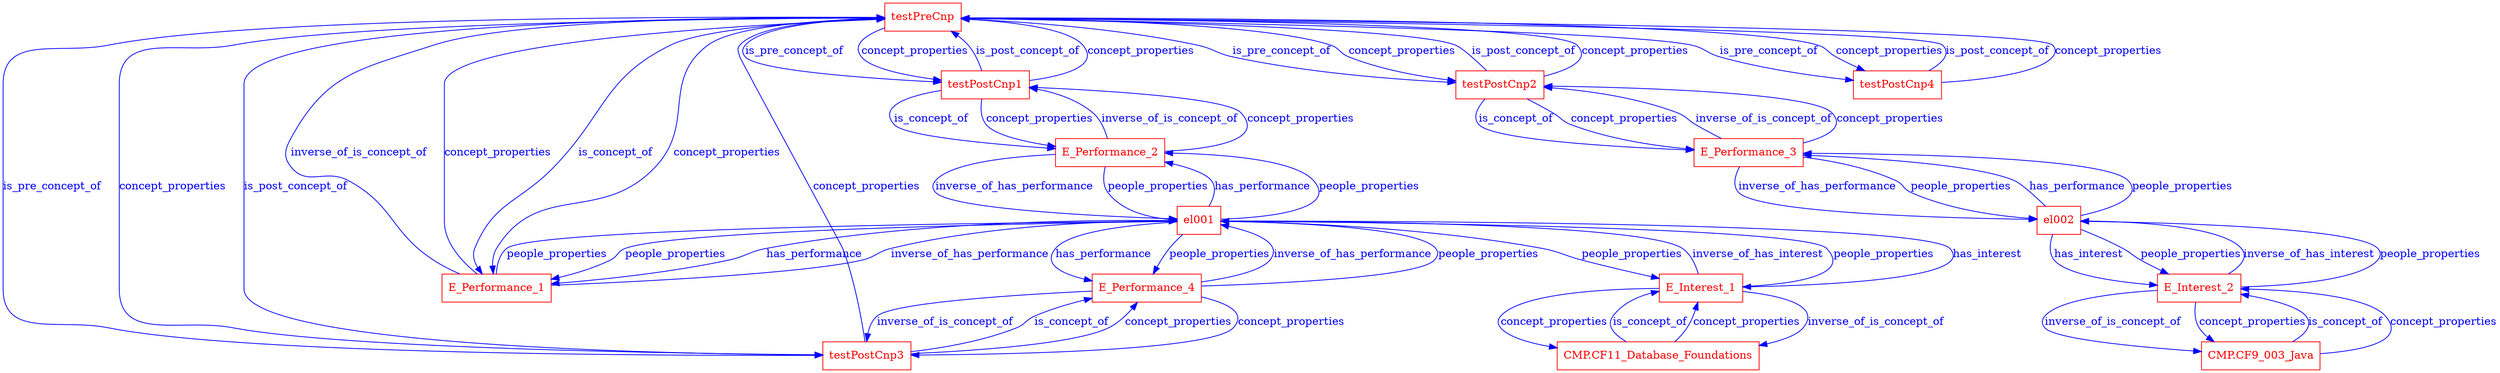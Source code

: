 digraph elearning {
	node [label="\N"];
	graph [bb="0,0,2645,476"];
	"http://www.owl-ontologies.com/e-learning.owl#testPreCnp" [label=testPreCnp, shape=box, color="0.0,1.0,1.0", fontcolor="0.0,1.0,1.0", pos="1012,458", width="1.0833", height="0.5"];
	"http://www.owl-ontologies.com/e-learning.owl#testPostCnp1" [label=testPostCnp1, shape=box, color="0.0,1.0,1.0", fontcolor="0.0,1.0,1.0", pos="1078,370", width="1.2778", height="0.5"];
	"http://www.owl-ontologies.com/e-learning.owl#testPostCnp2" [label=testPostCnp2, shape=box, color="0.0,1.0,1.0", fontcolor="0.0,1.0,1.0", pos="1703,370", width="1.2778", height="0.5"];
	"http://www.owl-ontologies.com/e-learning.owl#testPostCnp3" [label=testPostCnp3, shape=box, color="0.0,1.0,1.0", fontcolor="0.0,1.0,1.0", pos="953,18", width="1.2778", height="0.5"];
	"http://www.owl-ontologies.com/e-learning.owl#testPostCnp4" [label=testPostCnp4, shape=box, color="0.0,1.0,1.0", fontcolor="0.0,1.0,1.0", pos="2074,370", width="1.2778", height="0.5"];
	"http://www.owl-ontologies.com/e-learning.owl#E_Performance_1" [label=E_Performance_1, shape=box, color="0.0,1.0,1.0", fontcolor="0.0,1.0,1.0", pos="559,106", width="1.6389", height="0.5"];
	"http://www.owl-ontologies.com/e-learning.owl#E_Performance_3" [label=E_Performance_3, shape=box, color="0.0,1.0,1.0", fontcolor="0.0,1.0,1.0", pos="1913,282", width="1.6389", height="0.5"];
	"http://www.owl-ontologies.com/e-learning.owl#E_Performance_2" [label=E_Performance_2, shape=box, color="0.0,1.0,1.0", fontcolor="0.0,1.0,1.0", pos="1210,282", width="1.6389", height="0.5"];
	"http://www.owl-ontologies.com/e-learning.owl#el002" [label=el002, shape=box, color="0.0,1.0,1.0", fontcolor="0.0,1.0,1.0", pos="2239,194", width="0.75", height="0.5"];
	"http://www.owl-ontologies.com/e-learning.owl#E_Interest_2" [label=E_Interest_2, shape=box, color="0.0,1.0,1.0", fontcolor="0.0,1.0,1.0", pos="2333,106", width="1.2222", height="0.5"];
	"http://www.owl-ontologies.com/e-learning.owl#CMP.CF11_Database_Foundations" [label="CMP.CF11_Database_Foundations", shape=box, color="0.0,1.0,1.0", fontcolor="0.0,1.0,1.0", pos="1821,18", width="3.0278", height="0.5"];
	"http://www.owl-ontologies.com/e-learning.owl#E_Interest_1" [label=E_Interest_1, shape=box, color="0.0,1.0,1.0", fontcolor="0.0,1.0,1.0", pos="1826,106", width="1.2222", height="0.5"];
	"http://www.owl-ontologies.com/e-learning.owl#el001" [label=el001, shape=box, color="0.0,1.0,1.0", fontcolor="0.0,1.0,1.0", pos="1305,194", width="0.75", height="0.5"];
	"http://www.owl-ontologies.com/e-learning.owl#E_Performance_4" [label=E_Performance_4, shape=box, color="0.0,1.0,1.0", fontcolor="0.0,1.0,1.0", pos="1261,106", width="1.6389", height="0.5"];
	"http://www.owl-ontologies.com/e-learning.owl#CMP.CF9_003_Java" [label="CMP.CF9_003_Java", shape=box, color="0.0,1.0,1.0", fontcolor="0.0,1.0,1.0", pos="2387,18", width="1.8611", height="0.5"];
	"http://www.owl-ontologies.com/e-learning.owl#testPreCnp" -> "http://www.owl-ontologies.com/e-learning.owl#testPostCnp1" [style=filled, label=is_pre_concept_of, color="0.6666667,1.0,1.0", fontcolor="0.6666667,1.0,1.0", pos="e,1031.8,373.11 972.89,456.5 921.76,453.62 836.44,445.35 817,422 812.45,416.53 812.33,411.36 817,406 830.23,390.82 948.75,379.49\
 1021.5,373.9", lp="870.5,414"];
	"http://www.owl-ontologies.com/e-learning.owl#testPreCnp" -> "http://www.owl-ontologies.com/e-learning.owl#testPostCnp2" [style=filled, label=is_pre_concept_of, color="0.6666667,1.0,1.0", fontcolor="0.6666667,1.0,1.0", pos="e,1656.8,371.15 1051.1,455.88 1107.4,452.22 1214.3,442.98 1303,422 1323.7,417.11 1327.3,410.66 1348,406 1451.8,382.64 1576.2,374.42\
 1646.7,371.54", lp="1401.5,414"];
	"http://www.owl-ontologies.com/e-learning.owl#testPreCnp" -> "http://www.owl-ontologies.com/e-learning.owl#testPostCnp3" [style=filled, label=is_pre_concept_of, color="0.6666667,1.0,1.0", fontcolor="0.6666667,1.0,1.0", pos="e,906.84,18.969 972.96,457.3 811.46,454.31 200.06,441.75 116,422 60.999,409.08 0,426.5 0,370 0,370 0,370 0,106 0,49.501 61.018,67.002\
 116,54 191.42,36.166 721.4,23.075 896.79,19.19", lp="53.5,238"];
	"http://www.owl-ontologies.com/e-learning.owl#testPreCnp" -> "http://www.owl-ontologies.com/e-learning.owl#testPostCnp4" [style=filled, label=is_pre_concept_of, color="0.6666667,1.0,1.0", fontcolor="0.6666667,1.0,1.0", pos="e,2027.6,375.68 1051.2,457.11 1205.1,453.52 1763.6,439.39 1841,422 1858.9,417.98 1861.4,411.25 1879,406 1924.8,392.3 1978.3,382.87\
 2017.7,377.11", lp="1932.5,414"];
	"http://www.owl-ontologies.com/e-learning.owl#testPreCnp" -> "http://www.owl-ontologies.com/e-learning.owl#E_Performance_1" [style=filled, label=is_concept_of, color="0.6666667,1.0,1.0", fontcolor="0.6666667,1.0,1.0", pos="e,540.63,124.12 972.75,456.37 907.43,453.07 779.77,443.96 741,422 724.69,412.76 537.18,175.69 531,158 528,149.42 530.44,140.55 534.9\
,132.61", lp="679,282"];
	"http://www.owl-ontologies.com/e-learning.owl#testPreCnp" -> "http://www.owl-ontologies.com/e-learning.owl#testPostCnp1" [style=filled, label=concept_properties, color="0.6666667,1.0,1.0", fontcolor="0.6666667,1.0,1.0", pos="e,1031.7,376.7 972.88,443.9 953.08,434.52 935.44,421.17 947,406 956.39,393.69 990.6,384.53 1021.7,378.54", lp="1001.5,414"];
	"http://www.owl-ontologies.com/e-learning.owl#testPreCnp" -> "http://www.owl-ontologies.com/e-learning.owl#testPostCnp2" [style=filled, label=concept_properties, color="0.6666667,1.0,1.0", fontcolor="0.6666667,1.0,1.0", pos="e,1656.9,374.92 1051.3,457.42 1145.3,455.6 1381.2,448.48 1455,422 1466.7,417.8 1466.5,410.66 1478,406 1507.8,393.99 1590.3,382.73\
 1646.7,376.1", lp="1532.5,414"];
	"http://www.owl-ontologies.com/e-learning.owl#testPreCnp" -> "http://www.owl-ontologies.com/e-learning.owl#testPostCnp3" [style=filled, label=concept_properties, color="0.6666667,1.0,1.0", fontcolor="0.6666667,1.0,1.0", pos="e,906.94,19.382 972.92,457 826.99,453.14 318.73,438.64 248,422 192.21,408.87 130,427.31 130,370 130,370 130,370 130,106 130,48.689\
 192.24,67.236 248,54 310.29,39.215 740.56,24.582 896.62,19.703", lp="184.5,238"];
	"http://www.owl-ontologies.com/e-learning.owl#testPreCnp" -> "http://www.owl-ontologies.com/e-learning.owl#testPostCnp4" [style=filled, label=concept_properties, color="0.6666667,1.0,1.0", fontcolor="0.6666667,1.0,1.0", pos="e,2039.9,388.04 1051.1,457.85 1221.6,457.04 1896.4,451.94 1986,422 1997.8,418.05 1998.4,412.58 2009,406 2015.9,401.69 2023.4,397.31\
 2030.7,393.15", lp="2063.5,414"];
	"http://www.owl-ontologies.com/e-learning.owl#testPreCnp" -> "http://www.owl-ontologies.com/e-learning.owl#E_Performance_1" [style=filled, label=concept_properties, color="0.6666667,1.0,1.0", fontcolor="0.6666667,1.0,1.0", pos="e,554.33,124.4 972.86,454.53 908.06,448.44 784.07,435.22 769,422 714.12,373.84 767.6,322.57 724,264 671.72,193.79 600.06,234.77 \
558,158 554.14,150.95 553.08,142.52 553.35,134.52", lp="795.5,282"];
	"http://www.owl-ontologies.com/e-learning.owl#testPostCnp2" -> "http://www.owl-ontologies.com/e-learning.owl#testPreCnp" [style=filled, label=is_post_concept_of, color="0.6666667,1.0,1.0", fontcolor="0.6666667,1.0,1.0", pos="e,1051.4,456.76 1656.6,385.47 1641.4,391.19 1624.7,398.2 1610,406 1599,411.84 1598.8,417.9 1587,422 1538.1,439.04 1191.9,452.07 \
1061.5,456.43", lp="1667,414"];
	"http://www.owl-ontologies.com/e-learning.owl#testPostCnp2" -> "http://www.owl-ontologies.com/e-learning.owl#E_Performance_3" [style=filled, label=is_concept_of, color="0.6666667,1.0,1.0", fontcolor="0.6666667,1.0,1.0", pos="e,1853.9,285.59 1656.9,353.04 1638.6,343.73 1624.2,331.39 1636,318 1649.5,302.59 1766.1,291.83 1843.7,286.3", lp="1677,326"];
	"http://www.owl-ontologies.com/e-learning.owl#testPostCnp2" -> "http://www.owl-ontologies.com/e-learning.owl#testPreCnp" [style=filled, label=concept_properties, color="0.6666667,1.0,1.0", fontcolor="0.6666667,1.0,1.0", pos="e,1051.1,457.5 1719.2,388.23 1727,399.15 1732.9,412.69 1724,422 1701.2,445.99 1219.2,455.03 1061.5,457.35", lp="1782.5,414"];
	"http://www.owl-ontologies.com/e-learning.owl#testPostCnp2" -> "http://www.owl-ontologies.com/e-learning.owl#E_Performance_3" [style=filled, label=concept_properties, color="0.6666667,1.0,1.0", fontcolor="0.6666667,1.0,1.0", pos="e,1853.6,289.8 1711.8,351.87 1718.3,340.41 1728.2,326.24 1741,318 1758,307.02 1803.6,297.75 1843.6,291.36", lp="1795.5,326"];
	"http://www.owl-ontologies.com/e-learning.owl#testPostCnp1" -> "http://www.owl-ontologies.com/e-learning.owl#testPreCnp" [style=filled, label=is_post_concept_of, color="0.6666667,1.0,1.0", fontcolor="0.6666667,1.0,1.0", pos="e,1038.6,439.69 1072.6,388.47 1069,398.96 1063.5,411.96 1056,422 1053.1,425.85 1049.7,429.53 1046.2,432.98", lp="1123,414"];
	"http://www.owl-ontologies.com/e-learning.owl#testPostCnp1" -> "http://www.owl-ontologies.com/e-learning.owl#E_Performance_2" [style=filled, label=is_concept_of, color="0.6666667,1.0,1.0", fontcolor="0.6666667,1.0,1.0", pos="e,1150.7,287.05 1032,363.04 995.49,355.61 953.74,341.58 974,318 984.83,305.39 1074.8,294.45 1140.4,288.04", lp="1015,326"];
	"http://www.owl-ontologies.com/e-learning.owl#testPostCnp1" -> "http://www.owl-ontologies.com/e-learning.owl#testPreCnp" [style=filled, label=concept_properties, color="0.6666667,1.0,1.0", fontcolor="0.6666667,1.0,1.0", pos="e,1051.3,455.39 1124.2,376.45 1161.2,383.57 1204,397.42 1184,422 1168.8,440.73 1106.7,450.06 1061.5,454.45", lp="1244.5,414"];
	"http://www.owl-ontologies.com/e-learning.owl#testPostCnp1" -> "http://www.owl-ontologies.com/e-learning.owl#E_Performance_2" [style=filled, label=concept_properties, color="0.6666667,1.0,1.0", fontcolor="0.6666667,1.0,1.0", pos="e,1150.7,291.2 1073.3,351.84 1071.6,340.94 1071.7,327.41 1079,318 1087.2,307.47 1113.7,299.22 1140.8,293.28", lp="1133.5,326"];
	"http://www.owl-ontologies.com/e-learning.owl#el002" -> "http://www.owl-ontologies.com/e-learning.owl#E_Performance_3" [style=filled, label=has_performance, color="0.6666667,1.0,1.0", fontcolor="0.6666667,1.0,1.0", pos="e,1972,278.13 2221,212.26 2207.6,225.53 2190,241.86 2181,246 2146.7,261.83 2049.5,271.99 1982.2,277.35", lp="2249.5,238"];
	"http://www.owl-ontologies.com/e-learning.owl#el002" -> "http://www.owl-ontologies.com/e-learning.owl#E_Interest_2" [style=filled, label=has_interest, color="0.6666667,1.0,1.0", fontcolor="0.6666667,1.0,1.0", pos="e,2288.8,113.11 2217.5,175.51 2208.3,165.26 2201.1,152.5 2209,142 2217.7,130.38 2249.4,121.29 2278.6,115.15", lp="2242.5,150"];
	"http://www.owl-ontologies.com/e-learning.owl#el002" -> "http://www.owl-ontologies.com/e-learning.owl#E_Performance_3" [style=filled, label=people_properties, color="0.6666667,1.0,1.0", fontcolor="0.6666667,1.0,1.0", pos="e,1972.3,280.8 2266.3,204 2289.2,213.83 2315.9,229.7 2301,246 2280,269.01 2088.5,277.55 1982.6,280.52", lp="2356,238"];
	"http://www.owl-ontologies.com/e-learning.owl#el002" -> "http://www.owl-ontologies.com/e-learning.owl#E_Interest_2" [style=filled, label=people_properties, color="0.6666667,1.0,1.0", fontcolor="0.6666667,1.0,1.0", pos="e,2313.5,124.21 2258.5,175.77 2272.2,162.91 2290.8,145.51 2306,131.31", lp="2345,150"];
	"http://www.owl-ontologies.com/e-learning.owl#CMP.CF11_Database_Foundations" -> "http://www.owl-ontologies.com/e-learning.owl#E_Interest_1" [style=filled, label=is_concept_of, color="0.6666667,1.0,1.0", fontcolor="0.6666667,1.0,1.0", pos="e,1786.4,87.849 1785.6,36.094 1772.8,45.242 1763,57.126 1770,70 1772.2,74.105 1775.2,77.812 1778.5,81.144", lp="1811,62"];
	"http://www.owl-ontologies.com/e-learning.owl#CMP.CF11_Database_Foundations" -> "http://www.owl-ontologies.com/e-learning.owl#E_Interest_1" [style=filled, label=concept_properties, color="0.6666667,1.0,1.0", fontcolor="0.6666667,1.0,1.0", pos="e,1843.4,87.662 1840.9,36.12 1845.4,41.396 1849.6,47.505 1852,54 1855.1,62.388 1853,71.201 1848.8,79.14", lp="1907.5,62"];
	"http://www.owl-ontologies.com/e-learning.owl#el001" -> "http://www.owl-ontologies.com/e-learning.owl#E_Performance_1" [style=filled, label=has_performance, color="0.6666667,1.0,1.0", fontcolor="0.6666667,1.0,1.0", pos="e,618.22,111.8 1277.9,192.71 1193,188.55 933.52,174.77 851,158 828.96,153.52 824.87,147.22 803,142 744.87,128.14 677.59,118.69 628.43\
,112.96", lp="899.5,150"];
	"http://www.owl-ontologies.com/e-learning.owl#el001" -> "http://www.owl-ontologies.com/e-learning.owl#E_Performance_2" [style=filled, label=has_performance, color="0.6666667,1.0,1.0", fontcolor="0.6666667,1.0,1.0", pos="e,1269.2,267.67 1313.9,212.35 1317.7,223.06 1319.9,236.32 1313,246 1308.2,252.78 1294.6,259.14 1278.7,264.58", lp="1366.5,238"];
	"http://www.owl-ontologies.com/e-learning.owl#el001" -> "http://www.owl-ontologies.com/e-learning.owl#E_Performance_4" [style=filled, label=has_performance, color="0.6666667,1.0,1.0", fontcolor="0.6666667,1.0,1.0", pos="e,1202,115.51 1277.8,191.35 1239.3,186.96 1171.7,176.76 1157,158 1141.9,138.83 1164.2,126.18 1192,118.16", lp="1205.5,150"];
	"http://www.owl-ontologies.com/e-learning.owl#el001" -> "http://www.owl-ontologies.com/e-learning.owl#E_Interest_1" [style=filled, label=has_interest, color="0.6666667,1.0,1.0", fontcolor="0.6666667,1.0,1.0", pos="e,1781.7,120.02 1332.4,193.08 1392.2,190.67 1538.9,182.55 1659,158 1664.8,156.81 1725.5,137.79 1772,123.09", lp="1741.5,150"];
	"http://www.owl-ontologies.com/e-learning.owl#el001" -> "http://www.owl-ontologies.com/e-learning.owl#E_Performance_1" [style=filled, label=people_properties, color="0.6666667,1.0,1.0", fontcolor="0.6666667,1.0,1.0", pos="e,618.09,118.78 1277.8,193.4 1166.8,190.8 751.39,179.69 697,158 686.75,153.91 687.71,147.26 678,142 662.53,133.61 644.85,126.92 \
627.94,121.69", lp="748,150"];
	"http://www.owl-ontologies.com/e-learning.owl#el001" -> "http://www.owl-ontologies.com/e-learning.owl#E_Performance_2" [style=filled, label=people_properties, color="0.6666667,1.0,1.0", fontcolor="0.6666667,1.0,1.0", pos="e,1269.1,275.71 1332.1,196.64 1373.5,201.7 1445,215.14 1419,246 1409.9,256.81 1336.5,267.6 1279.3,274.51", lp="1476,238"];
	"http://www.owl-ontologies.com/e-learning.owl#el001" -> "http://www.owl-ontologies.com/e-learning.owl#E_Performance_4" [style=filled, label=people_properties, color="0.6666667,1.0,1.0", fontcolor="0.6666667,1.0,1.0", pos="e,1264.9,124.44 1288.8,175.82 1284.5,170.37 1280.2,164.18 1277,158 1273.1,150.58 1270,142.06 1267.6,134.1", lp="1328,150"];
	"http://www.owl-ontologies.com/e-learning.owl#el001" -> "http://www.owl-ontologies.com/e-learning.owl#E_Interest_1" [style=filled, label=people_properties, color="0.6666667,1.0,1.0", fontcolor="0.6666667,1.0,1.0", pos="e,1870.2,109.69 1332.2,193.74 1464.5,192.37 2035.4,184.89 2061,158 2065.9,152.85 2065.6,147.4 2061,142 2049.4,128.46 1946.1,116.78\
 1880.4,110.63", lp="2115,150"];
	"http://www.owl-ontologies.com/e-learning.owl#E_Interest_2" -> "http://www.owl-ontologies.com/e-learning.owl#el002" [style=filled, label=inverse_of_has_interest, color="0.6666667,1.0,1.0", fontcolor="0.6666667,1.0,1.0", pos="e,2266.1,191.94 2377.2,121.85 2396.1,131.1 2411.4,143.75 2400,158 2384.8,177 2318.8,186.64 2276.2,190.97", lp="2469.5,150"];
	"http://www.owl-ontologies.com/e-learning.owl#E_Interest_2" -> "http://www.owl-ontologies.com/e-learning.owl#CMP.CF9_003_Java" [style=filled, label=inverse_of_is_concept_of, color="0.6666667,1.0,1.0", fontcolor="0.6666667,1.0,1.0", pos="e,2319.9,23.788 2288.9,103.54 2240.8,99.823 2168.1,90.843 2151,70 2146.5,64.505 2146.4,59.394 2151,54 2161.4,41.876 2245,31.293 \
2309.7,24.795", lp="2225,62"];
	"http://www.owl-ontologies.com/e-learning.owl#E_Interest_2" -> "http://www.owl-ontologies.com/e-learning.owl#el002" [style=filled, label=people_properties, color="0.6666667,1.0,1.0", fontcolor="0.6666667,1.0,1.0", pos="e,2266.1,192.77 2377.3,107.26 2431.8,109.86 2519.6,117.78 2540,142 2544.6,147.44 2544.7,152.68 2540,158 2522.8,177.43 2353,188.31\
 2276.3,192.26", lp="2594,150"];
	"http://www.owl-ontologies.com/e-learning.owl#E_Interest_2" -> "http://www.owl-ontologies.com/e-learning.owl#CMP.CF9_003_Java" [style=filled, label=concept_properties, color="0.6666667,1.0,1.0", fontcolor="0.6666667,1.0,1.0", pos="e,2339.6,36.152 2323,87.632 2318.8,77.176 2316,64.176 2322,54 2324.5,49.711 2327.8,45.897 2331.5,42.512", lp="2376.5,62"];
	"http://www.owl-ontologies.com/e-learning.owl#E_Interest_1" -> "http://www.owl-ontologies.com/e-learning.owl#el001" [style=filled, label=inverse_of_has_interest, color="0.6666667,1.0,1.0", fontcolor="0.6666667,1.0,1.0", pos="e,1332.2,193.11 1814.9,124.25 1806.6,136.07 1794.1,150.61 1779,158 1740.2,177.03 1447.3,189.03 1342.3,192.75", lp="1866.5,150"];
	"http://www.owl-ontologies.com/e-learning.owl#E_Interest_1" -> "http://www.owl-ontologies.com/e-learning.owl#CMP.CF11_Database_Foundations" [style=filled, label=inverse_of_is_concept_of, color="0.6666667,1.0,1.0", fontcolor="0.6666667,1.0,1.0", pos="e,1711.8,24.516 1781.6,101.48 1723,95.036 1625.6,82.603 1615,70 1610.4,64.565 1610.4,59.444 1615,54 1627.1,39.648 1662.9,31.017 \
1701.4,25.827", lp="1689,62"];
	"http://www.owl-ontologies.com/e-learning.owl#E_Interest_1" -> "http://www.owl-ontologies.com/e-learning.owl#el001" [style=filled, label=people_properties, color="0.6666667,1.0,1.0", fontcolor="0.6666667,1.0,1.0", pos="e,1332.3,193.48 1870.2,112.02 1910.1,119.17 1959.3,133.35 1936,158 1915.5,179.67 1474.9,190.5 1342.4,193.27", lp="1992,150"];
	"http://www.owl-ontologies.com/e-learning.owl#E_Interest_1" -> "http://www.owl-ontologies.com/e-learning.owl#CMP.CF11_Database_Foundations" [style=filled, label=concept_properties, color="0.6666667,1.0,1.0", fontcolor="0.6666667,1.0,1.0", pos="e,1930.2,35.969 1870,100.57 1906.5,95.068 1954.2,85.172 1966,70 1970.4,64.38 1970.4,59.601 1966,54 1961.5,48.261 1952,43.307 1939.9\
,39.07", lp="2023.5,62"];
	"http://www.owl-ontologies.com/e-learning.owl#testPostCnp4" -> "http://www.owl-ontologies.com/e-learning.owl#testPreCnp" [style=filled, label=is_post_concept_of, color="0.6666667,1.0,1.0", fontcolor="0.6666667,1.0,1.0", pos="e,1051.3,457.46 2104.2,388.08 2117.7,398.33 2128.4,411.21 2118,422 2099.4,441.24 1274.1,454.28 1061.5,457.32", lp="2179,414"];
	"http://www.owl-ontologies.com/e-learning.owl#testPostCnp4" -> "http://www.owl-ontologies.com/e-learning.owl#testPreCnp" [style=filled, label=concept_properties, color="0.6666667,1.0,1.0", fontcolor="0.6666667,1.0,1.0", pos="e,1051.1,457.6 2120.3,373.64 2164,378.16 2225.2,387.64 2240,406 2244.5,411.54 2245,416.9 2240,422 2219.1,443.5 1287.9,455 1061.3\
,457.48", lp="2297.5,414"];
	"http://www.owl-ontologies.com/e-learning.owl#testPostCnp3" -> "http://www.owl-ontologies.com/e-learning.owl#testPreCnp" [style=filled, label=is_post_concept_of, color="0.6666667,1.0,1.0", fontcolor="0.6666667,1.0,1.0", pos="e,972.99,457.57 906.86,19.012 752.23,23.006 262,40.809 262,106 262,370 262,370 262,370 262,440.76 795.37,454.76 962.52,457.41", lp="319,238"];
	"http://www.owl-ontologies.com/e-learning.owl#testPostCnp3" -> "http://www.owl-ontologies.com/e-learning.owl#E_Performance_4" [style=filled, label=is_concept_of, color="0.6666667,1.0,1.0", fontcolor="0.6666667,1.0,1.0", pos="e,1201.8,92.058 999.24,23.061 1033.4,27.969 1080.5,37.223 1119,54 1130.4,58.971 1130.8,64.575 1142,70 1157.7,77.586 1175.3,83.965\
 1192.1,89.146", lp="1183,62"];
	"http://www.owl-ontologies.com/e-learning.owl#testPostCnp3" -> "http://www.owl-ontologies.com/e-learning.owl#testPreCnp" [style=filled, label=concept_properties, color="0.6666667,1.0,1.0", fontcolor="0.6666667,1.0,1.0", pos="e,972.84,456.78 950.42,36.009 946.27,62.985 937.12,115.28 923,158 903.99,215.5 822.85,346.82 810,406 808.49,412.95 805.43,416.55\
 810,422 829.08,444.79 909.12,453.16 962.54,456.23", lp="945.5,238"];
	"http://www.owl-ontologies.com/e-learning.owl#testPostCnp3" -> "http://www.owl-ontologies.com/e-learning.owl#E_Performance_4" [style=filled, label=concept_properties, color="0.6666667,1.0,1.0", fontcolor="0.6666667,1.0,1.0", pos="e,1252.9,87.815 999.12,19.725 1066.3,22.968 1187.1,31.773 1224,54 1233.9,59.936 1241.8,69.61 1247.8,79.013", lp="1295.5,62"];
	"http://www.owl-ontologies.com/e-learning.owl#E_Performance_1" -> "http://www.owl-ontologies.com/e-learning.owl#el001" [style=filled, label=inverse_of_has_performance, color="0.6666667,1.0,1.0", fontcolor="0.6666667,1.0,1.0", pos="e,1277.7,191.93 618.12,109.25 711.1,114.75 887.14,126.76 948,142 965.78,146.45 968.27,153.37 986,158 1038.4,171.69 1195.2,185.35\
 1267.6,191.13", lp="1067.5,150"];
	"http://www.owl-ontologies.com/e-learning.owl#E_Performance_1" -> "http://www.owl-ontologies.com/e-learning.owl#testPreCnp" [style=filled, label=inverse_of_is_concept_of, color="0.6666667,1.0,1.0", fontcolor="0.6666667,1.0,1.0", pos="e,972.95,456.69 510.25,124.05 499.21,129.11 487.84,135.13 478,142 425.16,178.87 431.65,211.88 377,246 355.18,259.62 337.1,243.18\
 322,264 312.61,276.95 314.99,285.62 322,300 360.57,379.12 395.8,390.54 478,422 522.53,439.04 838.97,451.9 962.64,456.33", lp="396,282"];
	"http://www.owl-ontologies.com/e-learning.owl#E_Performance_1" -> "http://www.owl-ontologies.com/e-learning.owl#el001" [style=filled, label=people_properties, color="0.6666667,1.0,1.0", fontcolor="0.6666667,1.0,1.0", pos="e,1277.9,193.57 558.43,124.02 559.12,135.59 562.15,149.91 572,158 599.11,180.26 1122.1,190.86 1267.7,193.39", lp="623,150"];
	"http://www.owl-ontologies.com/e-learning.owl#E_Performance_1" -> "http://www.owl-ontologies.com/e-learning.owl#testPreCnp" [style=filled, label=concept_properties, color="0.6666667,1.0,1.0", fontcolor="0.6666667,1.0,1.0", pos="e,972.92,455.51 533.67,124.27 514.7,140.27 492,165.39 492,194 492,370 492,370 492,370 492,417.47 833.25,445.78 962.86,454.82", lp="546.5,282"];
	"http://www.owl-ontologies.com/e-learning.owl#E_Performance_2" -> "http://www.owl-ontologies.com/e-learning.owl#el001" [style=filled, label=inverse_of_has_performance, color="0.6666667,1.0,1.0", fontcolor="0.6666667,1.0,1.0", pos="e,1277.6,195.5 1150.6,278.46 1102.7,274.22 1040.8,265.13 1025,246 1020.5,240.51 1020.3,235.34 1025,230 1040.8,212.07 1194.8,200.57\
 1267.5,196.11", lp="1106.5,238"];
	"http://www.owl-ontologies.com/e-learning.owl#E_Performance_2" -> "http://www.owl-ontologies.com/e-learning.owl#testPostCnp1" [style=filled, label=inverse_of_is_concept_of, color="0.6666667,1.0,1.0", fontcolor="0.6666667,1.0,1.0", pos="e,1124.2,363.88 1206.4,300.12 1203.2,311.28 1197.7,325.11 1188,334 1173.1,347.67 1153,356.15 1134,361.41", lp="1274,326"];
	"http://www.owl-ontologies.com/e-learning.owl#E_Performance_2" -> "http://www.owl-ontologies.com/e-learning.owl#el001" [style=filled, label=people_properties, color="0.6666667,1.0,1.0", fontcolor="0.6666667,1.0,1.0", pos="e,1278,200.25 1203.6,263.61 1201.2,252.9 1200.3,239.64 1207,230 1214.3,219.48 1243.5,209.59 1268.1,202.85", lp="1258,238"];
	"http://www.owl-ontologies.com/e-learning.owl#E_Performance_2" -> "http://www.owl-ontologies.com/e-learning.owl#testPostCnp1" [style=filled, label=concept_properties, color="0.6666667,1.0,1.0", fontcolor="0.6666667,1.0,1.0", pos="e,1124.1,367.22 1269,285.37 1319.2,290.4 1379.3,302.92 1352,334 1337.9,350.08 1210.4,361.23 1134.4,366.51", lp="1413.5,326"];
	"http://www.owl-ontologies.com/e-learning.owl#E_Performance_3" -> "http://www.owl-ontologies.com/e-learning.owl#el002" [style=filled, label=inverse_of_has_performance, color="0.6666667,1.0,1.0", fontcolor="0.6666667,1.0,1.0", pos="e,2211.8,194.78 1897.5,263.89 1890,253.01 1884.5,239.48 1893,230 1913.4,207.36 2116.7,198.04 2201.8,195.11", lp="1974.5,238"];
	"http://www.owl-ontologies.com/e-learning.owl#E_Performance_3" -> "http://www.owl-ontologies.com/e-learning.owl#testPostCnp2" [style=filled, label=inverse_of_is_concept_of, color="0.6666667,1.0,1.0", fontcolor="0.6666667,1.0,1.0", pos="e,1749.2,364.14 1892.9,300.25 1878.2,313.32 1859.2,329.39 1850,334 1821.8,348.17 1787.6,356.97 1759.4,362.32", lp="1944,326"];
	"http://www.owl-ontologies.com/e-learning.owl#E_Performance_3" -> "http://www.owl-ontologies.com/e-learning.owl#el002" [style=filled, label=people_properties, color="0.6666667,1.0,1.0", fontcolor="0.6666667,1.0,1.0", pos="e,2211.8,195.95 1972.2,273.34 1998.8,267.9 2030,259.3 2056,246 2065.8,240.97 2065.1,234.88 2075,230 2115.6,209.97 2167.4,200.99 \
2201.8,197.03", lp="2126,238"];
	"http://www.owl-ontologies.com/e-learning.owl#E_Performance_3" -> "http://www.owl-ontologies.com/e-learning.owl#testPostCnp2" [style=filled, label=concept_properties, color="0.6666667,1.0,1.0", fontcolor="0.6666667,1.0,1.0", pos="e,1749,368.12 1972.1,291.14 2006.8,298.95 2040.3,312.43 2021,334 2003.9,353.14 1845.9,363.4 1759.2,367.63", lp="2080.5,326"];
	"http://www.owl-ontologies.com/e-learning.owl#E_Performance_4" -> "http://www.owl-ontologies.com/e-learning.owl#el001" [style=filled, label=inverse_of_has_performance, color="0.6666667,1.0,1.0", fontcolor="0.6666667,1.0,1.0", pos="e,1332.2,186.85 1320,117.17 1345.6,123.33 1371.4,131.8 1379,142 1392.6,160.38 1366.8,174.68 1342,183.59", lp="1464.5,150"];
	"http://www.owl-ontologies.com/e-learning.owl#E_Performance_4" -> "http://www.owl-ontologies.com/e-learning.owl#testPostCnp3" [style=filled, label=inverse_of_is_concept_of, color="0.6666667,1.0,1.0", fontcolor="0.6666667,1.0,1.0", pos="e,953.01,36.072 1201.9,102.28 1121.2,96.675 984.38,85.084 967,70 960.1,64.01 956.43,55.012 954.52,46.178", lp="1041,62"];
	"http://www.owl-ontologies.com/e-learning.owl#E_Performance_4" -> "http://www.owl-ontologies.com/e-learning.owl#el001" [style=filled, label=people_properties, color="0.6666667,1.0,1.0", fontcolor="0.6666667,1.0,1.0", pos="e,1332.1,191.99 1320.3,109.25 1400.5,114.26 1535.1,125.09 1550,142 1554.7,147.33 1554.6,152.62 1550,158 1536.6,173.49 1407.6,185.85\
 1342.4,191.17", lp="1604,150"];
	"http://www.owl-ontologies.com/e-learning.owl#E_Performance_4" -> "http://www.owl-ontologies.com/e-learning.owl#testPostCnp3" [style=filled, label=concept_properties, color="0.6666667,1.0,1.0", fontcolor="0.6666667,1.0,1.0", pos="e,999.16,18.719 1320.1,92.903 1347.1,84.272 1369.9,71.339 1354,54 1331.2,29.069 1114.2,21.262 1009.3,18.934", lp="1414.5,62"];
	"http://www.owl-ontologies.com/e-learning.owl#CMP.CF9_003_Java" -> "http://www.owl-ontologies.com/e-learning.owl#E_Interest_2" [style=filled, label=is_concept_of, color="0.6666667,1.0,1.0", fontcolor="0.6666667,1.0,1.0", pos="e,2377,95.134 2417.3,36.102 2429.7,45.805 2439.3,58.169 2431,70 2425.3,78.175 2406.4,85.971 2386.7,92.205", lp="2475,62"];
	"http://www.owl-ontologies.com/e-learning.owl#CMP.CF9_003_Java" -> "http://www.owl-ontologies.com/e-learning.owl#E_Interest_2" [style=filled, label=concept_properties, color="0.6666667,1.0,1.0", fontcolor="0.6666667,1.0,1.0", pos="e,2377.4,103.79 2454.2,23.344 2497.8,29.46 2542.7,42.473 2520,70 2503.4,90.051 2436.6,99.053 2387.6,103.01", lp="2580.5,62"];
}
